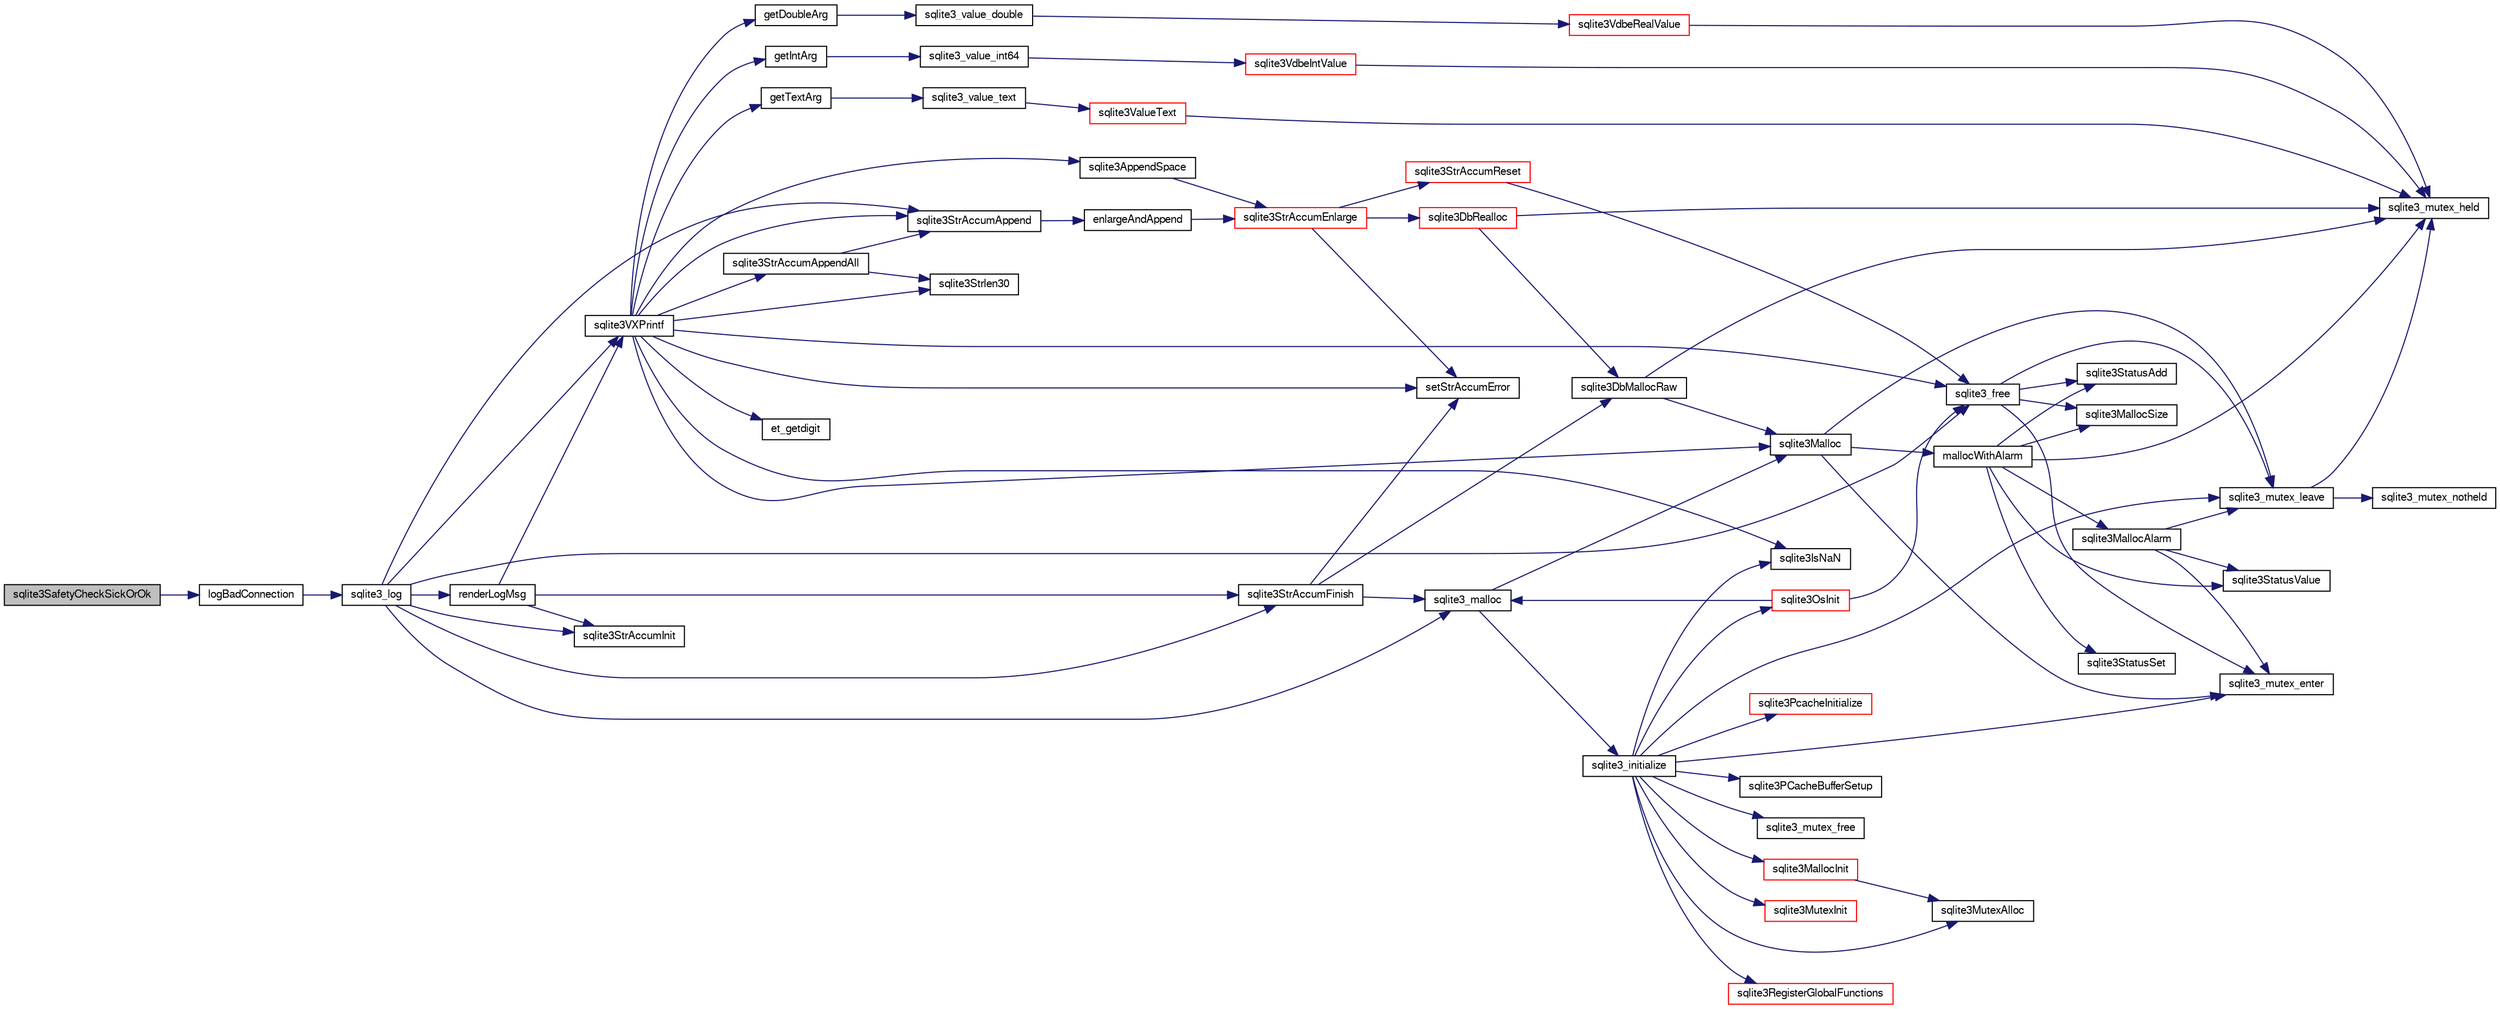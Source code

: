 digraph "sqlite3SafetyCheckSickOrOk"
{
  edge [fontname="FreeSans",fontsize="10",labelfontname="FreeSans",labelfontsize="10"];
  node [fontname="FreeSans",fontsize="10",shape=record];
  rankdir="LR";
  Node690015 [label="sqlite3SafetyCheckSickOrOk",height=0.2,width=0.4,color="black", fillcolor="grey75", style="filled", fontcolor="black"];
  Node690015 -> Node690016 [color="midnightblue",fontsize="10",style="solid",fontname="FreeSans"];
  Node690016 [label="logBadConnection",height=0.2,width=0.4,color="black", fillcolor="white", style="filled",URL="$sqlite3_8c.html#a8aa249fac852b22bb1227e2bc2921f11"];
  Node690016 -> Node690017 [color="midnightblue",fontsize="10",style="solid",fontname="FreeSans"];
  Node690017 [label="sqlite3_log",height=0.2,width=0.4,color="black", fillcolor="white", style="filled",URL="$sqlite3_8c.html#a298c9699bf9c143662c6b1fec4b2dc3b"];
  Node690017 -> Node690018 [color="midnightblue",fontsize="10",style="solid",fontname="FreeSans"];
  Node690018 [label="renderLogMsg",height=0.2,width=0.4,color="black", fillcolor="white", style="filled",URL="$sqlite3_8c.html#a7a02b43ce0a27bb52085c7f446d115af"];
  Node690018 -> Node690019 [color="midnightblue",fontsize="10",style="solid",fontname="FreeSans"];
  Node690019 [label="sqlite3StrAccumInit",height=0.2,width=0.4,color="black", fillcolor="white", style="filled",URL="$sqlite3_8c.html#aabf95e113b9d54d519cd15a56215f560"];
  Node690018 -> Node690020 [color="midnightblue",fontsize="10",style="solid",fontname="FreeSans"];
  Node690020 [label="sqlite3VXPrintf",height=0.2,width=0.4,color="black", fillcolor="white", style="filled",URL="$sqlite3_8c.html#a63c25806c9bd4a2b76f9a0eb232c6bde"];
  Node690020 -> Node690021 [color="midnightblue",fontsize="10",style="solid",fontname="FreeSans"];
  Node690021 [label="sqlite3StrAccumAppend",height=0.2,width=0.4,color="black", fillcolor="white", style="filled",URL="$sqlite3_8c.html#a56664fa33def33c5a5245b623441d5e0"];
  Node690021 -> Node690022 [color="midnightblue",fontsize="10",style="solid",fontname="FreeSans"];
  Node690022 [label="enlargeAndAppend",height=0.2,width=0.4,color="black", fillcolor="white", style="filled",URL="$sqlite3_8c.html#a25b21e61dc0883d849890eaa8a18088a"];
  Node690022 -> Node690023 [color="midnightblue",fontsize="10",style="solid",fontname="FreeSans"];
  Node690023 [label="sqlite3StrAccumEnlarge",height=0.2,width=0.4,color="red", fillcolor="white", style="filled",URL="$sqlite3_8c.html#a38976500a97c69d65086eeccca82dd96"];
  Node690023 -> Node690024 [color="midnightblue",fontsize="10",style="solid",fontname="FreeSans"];
  Node690024 [label="setStrAccumError",height=0.2,width=0.4,color="black", fillcolor="white", style="filled",URL="$sqlite3_8c.html#a3dc479a1fc8ba1ab8edfe51f8a0b102c"];
  Node690023 -> Node690025 [color="midnightblue",fontsize="10",style="solid",fontname="FreeSans"];
  Node690025 [label="sqlite3StrAccumReset",height=0.2,width=0.4,color="red", fillcolor="white", style="filled",URL="$sqlite3_8c.html#ad7e70f4ec9d2fa3a63a371e2c7c555d8"];
  Node690025 -> Node690032 [color="midnightblue",fontsize="10",style="solid",fontname="FreeSans"];
  Node690032 [label="sqlite3_free",height=0.2,width=0.4,color="black", fillcolor="white", style="filled",URL="$sqlite3_8c.html#a6552349e36a8a691af5487999ab09519"];
  Node690032 -> Node690033 [color="midnightblue",fontsize="10",style="solid",fontname="FreeSans"];
  Node690033 [label="sqlite3_mutex_enter",height=0.2,width=0.4,color="black", fillcolor="white", style="filled",URL="$sqlite3_8c.html#a1c12cde690bd89f104de5cbad12a6bf5"];
  Node690032 -> Node690034 [color="midnightblue",fontsize="10",style="solid",fontname="FreeSans"];
  Node690034 [label="sqlite3StatusAdd",height=0.2,width=0.4,color="black", fillcolor="white", style="filled",URL="$sqlite3_8c.html#afa029f93586aeab4cc85360905dae9cd"];
  Node690032 -> Node690030 [color="midnightblue",fontsize="10",style="solid",fontname="FreeSans"];
  Node690030 [label="sqlite3MallocSize",height=0.2,width=0.4,color="black", fillcolor="white", style="filled",URL="$sqlite3_8c.html#acf5d2a5f35270bafb050bd2def576955"];
  Node690032 -> Node690035 [color="midnightblue",fontsize="10",style="solid",fontname="FreeSans"];
  Node690035 [label="sqlite3_mutex_leave",height=0.2,width=0.4,color="black", fillcolor="white", style="filled",URL="$sqlite3_8c.html#a5838d235601dbd3c1fa993555c6bcc93"];
  Node690035 -> Node690027 [color="midnightblue",fontsize="10",style="solid",fontname="FreeSans"];
  Node690027 [label="sqlite3_mutex_held",height=0.2,width=0.4,color="black", fillcolor="white", style="filled",URL="$sqlite3_8c.html#acf77da68932b6bc163c5e68547ecc3e7"];
  Node690035 -> Node690036 [color="midnightblue",fontsize="10",style="solid",fontname="FreeSans"];
  Node690036 [label="sqlite3_mutex_notheld",height=0.2,width=0.4,color="black", fillcolor="white", style="filled",URL="$sqlite3_8c.html#a83967c837c1c000d3b5adcfaa688f5dc"];
  Node690023 -> Node690037 [color="midnightblue",fontsize="10",style="solid",fontname="FreeSans"];
  Node690037 [label="sqlite3DbRealloc",height=0.2,width=0.4,color="red", fillcolor="white", style="filled",URL="$sqlite3_8c.html#ae028f4902a9d29bcaf310ff289ee87dc"];
  Node690037 -> Node690027 [color="midnightblue",fontsize="10",style="solid",fontname="FreeSans"];
  Node690037 -> Node690038 [color="midnightblue",fontsize="10",style="solid",fontname="FreeSans"];
  Node690038 [label="sqlite3DbMallocRaw",height=0.2,width=0.4,color="black", fillcolor="white", style="filled",URL="$sqlite3_8c.html#abbe8be0cf7175e11ddc3e2218fad924e"];
  Node690038 -> Node690027 [color="midnightblue",fontsize="10",style="solid",fontname="FreeSans"];
  Node690038 -> Node690039 [color="midnightblue",fontsize="10",style="solid",fontname="FreeSans"];
  Node690039 [label="sqlite3Malloc",height=0.2,width=0.4,color="black", fillcolor="white", style="filled",URL="$sqlite3_8c.html#a361a2eaa846b1885f123abe46f5d8b2b"];
  Node690039 -> Node690033 [color="midnightblue",fontsize="10",style="solid",fontname="FreeSans"];
  Node690039 -> Node690040 [color="midnightblue",fontsize="10",style="solid",fontname="FreeSans"];
  Node690040 [label="mallocWithAlarm",height=0.2,width=0.4,color="black", fillcolor="white", style="filled",URL="$sqlite3_8c.html#ab070d5cf8e48ec8a6a43cf025d48598b"];
  Node690040 -> Node690027 [color="midnightblue",fontsize="10",style="solid",fontname="FreeSans"];
  Node690040 -> Node690041 [color="midnightblue",fontsize="10",style="solid",fontname="FreeSans"];
  Node690041 [label="sqlite3StatusSet",height=0.2,width=0.4,color="black", fillcolor="white", style="filled",URL="$sqlite3_8c.html#afec7586c01fcb5ea17dc9d7725a589d9"];
  Node690040 -> Node690042 [color="midnightblue",fontsize="10",style="solid",fontname="FreeSans"];
  Node690042 [label="sqlite3StatusValue",height=0.2,width=0.4,color="black", fillcolor="white", style="filled",URL="$sqlite3_8c.html#a30b8ac296c6e200c1fa57708d52c6ef6"];
  Node690040 -> Node690043 [color="midnightblue",fontsize="10",style="solid",fontname="FreeSans"];
  Node690043 [label="sqlite3MallocAlarm",height=0.2,width=0.4,color="black", fillcolor="white", style="filled",URL="$sqlite3_8c.html#ada66988e8471d1198f3219c062377508"];
  Node690043 -> Node690042 [color="midnightblue",fontsize="10",style="solid",fontname="FreeSans"];
  Node690043 -> Node690035 [color="midnightblue",fontsize="10",style="solid",fontname="FreeSans"];
  Node690043 -> Node690033 [color="midnightblue",fontsize="10",style="solid",fontname="FreeSans"];
  Node690040 -> Node690030 [color="midnightblue",fontsize="10",style="solid",fontname="FreeSans"];
  Node690040 -> Node690034 [color="midnightblue",fontsize="10",style="solid",fontname="FreeSans"];
  Node690039 -> Node690035 [color="midnightblue",fontsize="10",style="solid",fontname="FreeSans"];
  Node690020 -> Node690293 [color="midnightblue",fontsize="10",style="solid",fontname="FreeSans"];
  Node690293 [label="getIntArg",height=0.2,width=0.4,color="black", fillcolor="white", style="filled",URL="$sqlite3_8c.html#abff258963dbd9205fb299851a64c67be"];
  Node690293 -> Node690177 [color="midnightblue",fontsize="10",style="solid",fontname="FreeSans"];
  Node690177 [label="sqlite3_value_int64",height=0.2,width=0.4,color="black", fillcolor="white", style="filled",URL="$sqlite3_8c.html#ab38d8627f4750672e72712df0b709e0d"];
  Node690177 -> Node690165 [color="midnightblue",fontsize="10",style="solid",fontname="FreeSans"];
  Node690165 [label="sqlite3VdbeIntValue",height=0.2,width=0.4,color="red", fillcolor="white", style="filled",URL="$sqlite3_8c.html#a3dc28e3bfdbecf81633c3697a3aacd45"];
  Node690165 -> Node690027 [color="midnightblue",fontsize="10",style="solid",fontname="FreeSans"];
  Node690020 -> Node690039 [color="midnightblue",fontsize="10",style="solid",fontname="FreeSans"];
  Node690020 -> Node690024 [color="midnightblue",fontsize="10",style="solid",fontname="FreeSans"];
  Node690020 -> Node690294 [color="midnightblue",fontsize="10",style="solid",fontname="FreeSans"];
  Node690294 [label="getDoubleArg",height=0.2,width=0.4,color="black", fillcolor="white", style="filled",URL="$sqlite3_8c.html#a1cf25120072c85bd261983b24c12c3d9"];
  Node690294 -> Node690181 [color="midnightblue",fontsize="10",style="solid",fontname="FreeSans"];
  Node690181 [label="sqlite3_value_double",height=0.2,width=0.4,color="black", fillcolor="white", style="filled",URL="$sqlite3_8c.html#a3e50c1a2dd484a8b6911c9d163816b88"];
  Node690181 -> Node690182 [color="midnightblue",fontsize="10",style="solid",fontname="FreeSans"];
  Node690182 [label="sqlite3VdbeRealValue",height=0.2,width=0.4,color="red", fillcolor="white", style="filled",URL="$sqlite3_8c.html#a5bf943a4f9a5516911b3bc610e3d64e0"];
  Node690182 -> Node690027 [color="midnightblue",fontsize="10",style="solid",fontname="FreeSans"];
  Node690020 -> Node690186 [color="midnightblue",fontsize="10",style="solid",fontname="FreeSans"];
  Node690186 [label="sqlite3IsNaN",height=0.2,width=0.4,color="black", fillcolor="white", style="filled",URL="$sqlite3_8c.html#aed4d78203877c3486765ccbc7feebb50"];
  Node690020 -> Node690102 [color="midnightblue",fontsize="10",style="solid",fontname="FreeSans"];
  Node690102 [label="sqlite3Strlen30",height=0.2,width=0.4,color="black", fillcolor="white", style="filled",URL="$sqlite3_8c.html#a3dcd80ba41f1a308193dee74857b62a7"];
  Node690020 -> Node690295 [color="midnightblue",fontsize="10",style="solid",fontname="FreeSans"];
  Node690295 [label="et_getdigit",height=0.2,width=0.4,color="black", fillcolor="white", style="filled",URL="$sqlite3_8c.html#a40c5a308749ad07cc2397a53e081bff0"];
  Node690020 -> Node690296 [color="midnightblue",fontsize="10",style="solid",fontname="FreeSans"];
  Node690296 [label="getTextArg",height=0.2,width=0.4,color="black", fillcolor="white", style="filled",URL="$sqlite3_8c.html#afbb41850423ef20071cefaab0431e04d"];
  Node690296 -> Node690108 [color="midnightblue",fontsize="10",style="solid",fontname="FreeSans"];
  Node690108 [label="sqlite3_value_text",height=0.2,width=0.4,color="black", fillcolor="white", style="filled",URL="$sqlite3_8c.html#aef2ace3239e6dd59c74110faa70f8171"];
  Node690108 -> Node690109 [color="midnightblue",fontsize="10",style="solid",fontname="FreeSans"];
  Node690109 [label="sqlite3ValueText",height=0.2,width=0.4,color="red", fillcolor="white", style="filled",URL="$sqlite3_8c.html#ad567a94e52d1adf81f4857fdba00a59b"];
  Node690109 -> Node690027 [color="midnightblue",fontsize="10",style="solid",fontname="FreeSans"];
  Node690020 -> Node690297 [color="midnightblue",fontsize="10",style="solid",fontname="FreeSans"];
  Node690297 [label="sqlite3StrAccumAppendAll",height=0.2,width=0.4,color="black", fillcolor="white", style="filled",URL="$sqlite3_8c.html#acaf8f3e4f99a3c3a4a77e9c987547289"];
  Node690297 -> Node690021 [color="midnightblue",fontsize="10",style="solid",fontname="FreeSans"];
  Node690297 -> Node690102 [color="midnightblue",fontsize="10",style="solid",fontname="FreeSans"];
  Node690020 -> Node690298 [color="midnightblue",fontsize="10",style="solid",fontname="FreeSans"];
  Node690298 [label="sqlite3AppendSpace",height=0.2,width=0.4,color="black", fillcolor="white", style="filled",URL="$sqlite3_8c.html#aefd38a5afc0020d4a93855c3ee7c63a8"];
  Node690298 -> Node690023 [color="midnightblue",fontsize="10",style="solid",fontname="FreeSans"];
  Node690020 -> Node690032 [color="midnightblue",fontsize="10",style="solid",fontname="FreeSans"];
  Node690018 -> Node690129 [color="midnightblue",fontsize="10",style="solid",fontname="FreeSans"];
  Node690129 [label="sqlite3StrAccumFinish",height=0.2,width=0.4,color="black", fillcolor="white", style="filled",URL="$sqlite3_8c.html#adb7f26b10ac1b847db6f000ef4c2e2ba"];
  Node690129 -> Node690038 [color="midnightblue",fontsize="10",style="solid",fontname="FreeSans"];
  Node690129 -> Node690104 [color="midnightblue",fontsize="10",style="solid",fontname="FreeSans"];
  Node690104 [label="sqlite3_malloc",height=0.2,width=0.4,color="black", fillcolor="white", style="filled",URL="$sqlite3_8c.html#ac79dba55fc32b6a840cf5a9769bce7cd"];
  Node690104 -> Node690045 [color="midnightblue",fontsize="10",style="solid",fontname="FreeSans"];
  Node690045 [label="sqlite3_initialize",height=0.2,width=0.4,color="black", fillcolor="white", style="filled",URL="$sqlite3_8c.html#ab0c0ee2d5d4cf8b28e9572296a8861df"];
  Node690045 -> Node690046 [color="midnightblue",fontsize="10",style="solid",fontname="FreeSans"];
  Node690046 [label="sqlite3MutexInit",height=0.2,width=0.4,color="red", fillcolor="white", style="filled",URL="$sqlite3_8c.html#a7906afcdd1cdb3d0007eb932398a1158"];
  Node690045 -> Node690064 [color="midnightblue",fontsize="10",style="solid",fontname="FreeSans"];
  Node690064 [label="sqlite3MutexAlloc",height=0.2,width=0.4,color="black", fillcolor="white", style="filled",URL="$sqlite3_8c.html#a0e3f432ee581f6876b590e7ad7e84e19"];
  Node690045 -> Node690033 [color="midnightblue",fontsize="10",style="solid",fontname="FreeSans"];
  Node690045 -> Node690065 [color="midnightblue",fontsize="10",style="solid",fontname="FreeSans"];
  Node690065 [label="sqlite3MallocInit",height=0.2,width=0.4,color="red", fillcolor="white", style="filled",URL="$sqlite3_8c.html#a9e06f9e7cad0d83ce80ab493c9533552"];
  Node690065 -> Node690064 [color="midnightblue",fontsize="10",style="solid",fontname="FreeSans"];
  Node690045 -> Node690035 [color="midnightblue",fontsize="10",style="solid",fontname="FreeSans"];
  Node690045 -> Node690105 [color="midnightblue",fontsize="10",style="solid",fontname="FreeSans"];
  Node690105 [label="sqlite3RegisterGlobalFunctions",height=0.2,width=0.4,color="red", fillcolor="white", style="filled",URL="$sqlite3_8c.html#a9f75bd111010f29e1b8d74344473c4ec"];
  Node690045 -> Node690286 [color="midnightblue",fontsize="10",style="solid",fontname="FreeSans"];
  Node690286 [label="sqlite3PcacheInitialize",height=0.2,width=0.4,color="red", fillcolor="white", style="filled",URL="$sqlite3_8c.html#a2902c61ddc88bea002c4d69fe4052b1f"];
  Node690045 -> Node690287 [color="midnightblue",fontsize="10",style="solid",fontname="FreeSans"];
  Node690287 [label="sqlite3OsInit",height=0.2,width=0.4,color="red", fillcolor="white", style="filled",URL="$sqlite3_8c.html#afeaa886fe1ca086a30fd278b1d069762"];
  Node690287 -> Node690104 [color="midnightblue",fontsize="10",style="solid",fontname="FreeSans"];
  Node690287 -> Node690032 [color="midnightblue",fontsize="10",style="solid",fontname="FreeSans"];
  Node690045 -> Node690291 [color="midnightblue",fontsize="10",style="solid",fontname="FreeSans"];
  Node690291 [label="sqlite3PCacheBufferSetup",height=0.2,width=0.4,color="black", fillcolor="white", style="filled",URL="$sqlite3_8c.html#ad18a1eebefdfbc4254f473f7b0101937"];
  Node690045 -> Node690292 [color="midnightblue",fontsize="10",style="solid",fontname="FreeSans"];
  Node690292 [label="sqlite3_mutex_free",height=0.2,width=0.4,color="black", fillcolor="white", style="filled",URL="$sqlite3_8c.html#a2db2e72e08f6873afa9c61b0ec726fec"];
  Node690045 -> Node690186 [color="midnightblue",fontsize="10",style="solid",fontname="FreeSans"];
  Node690104 -> Node690039 [color="midnightblue",fontsize="10",style="solid",fontname="FreeSans"];
  Node690129 -> Node690024 [color="midnightblue",fontsize="10",style="solid",fontname="FreeSans"];
  Node690017 -> Node690019 [color="midnightblue",fontsize="10",style="solid",fontname="FreeSans"];
  Node690017 -> Node690020 [color="midnightblue",fontsize="10",style="solid",fontname="FreeSans"];
  Node690017 -> Node690129 [color="midnightblue",fontsize="10",style="solid",fontname="FreeSans"];
  Node690017 -> Node690104 [color="midnightblue",fontsize="10",style="solid",fontname="FreeSans"];
  Node690017 -> Node690032 [color="midnightblue",fontsize="10",style="solid",fontname="FreeSans"];
  Node690017 -> Node690021 [color="midnightblue",fontsize="10",style="solid",fontname="FreeSans"];
}
